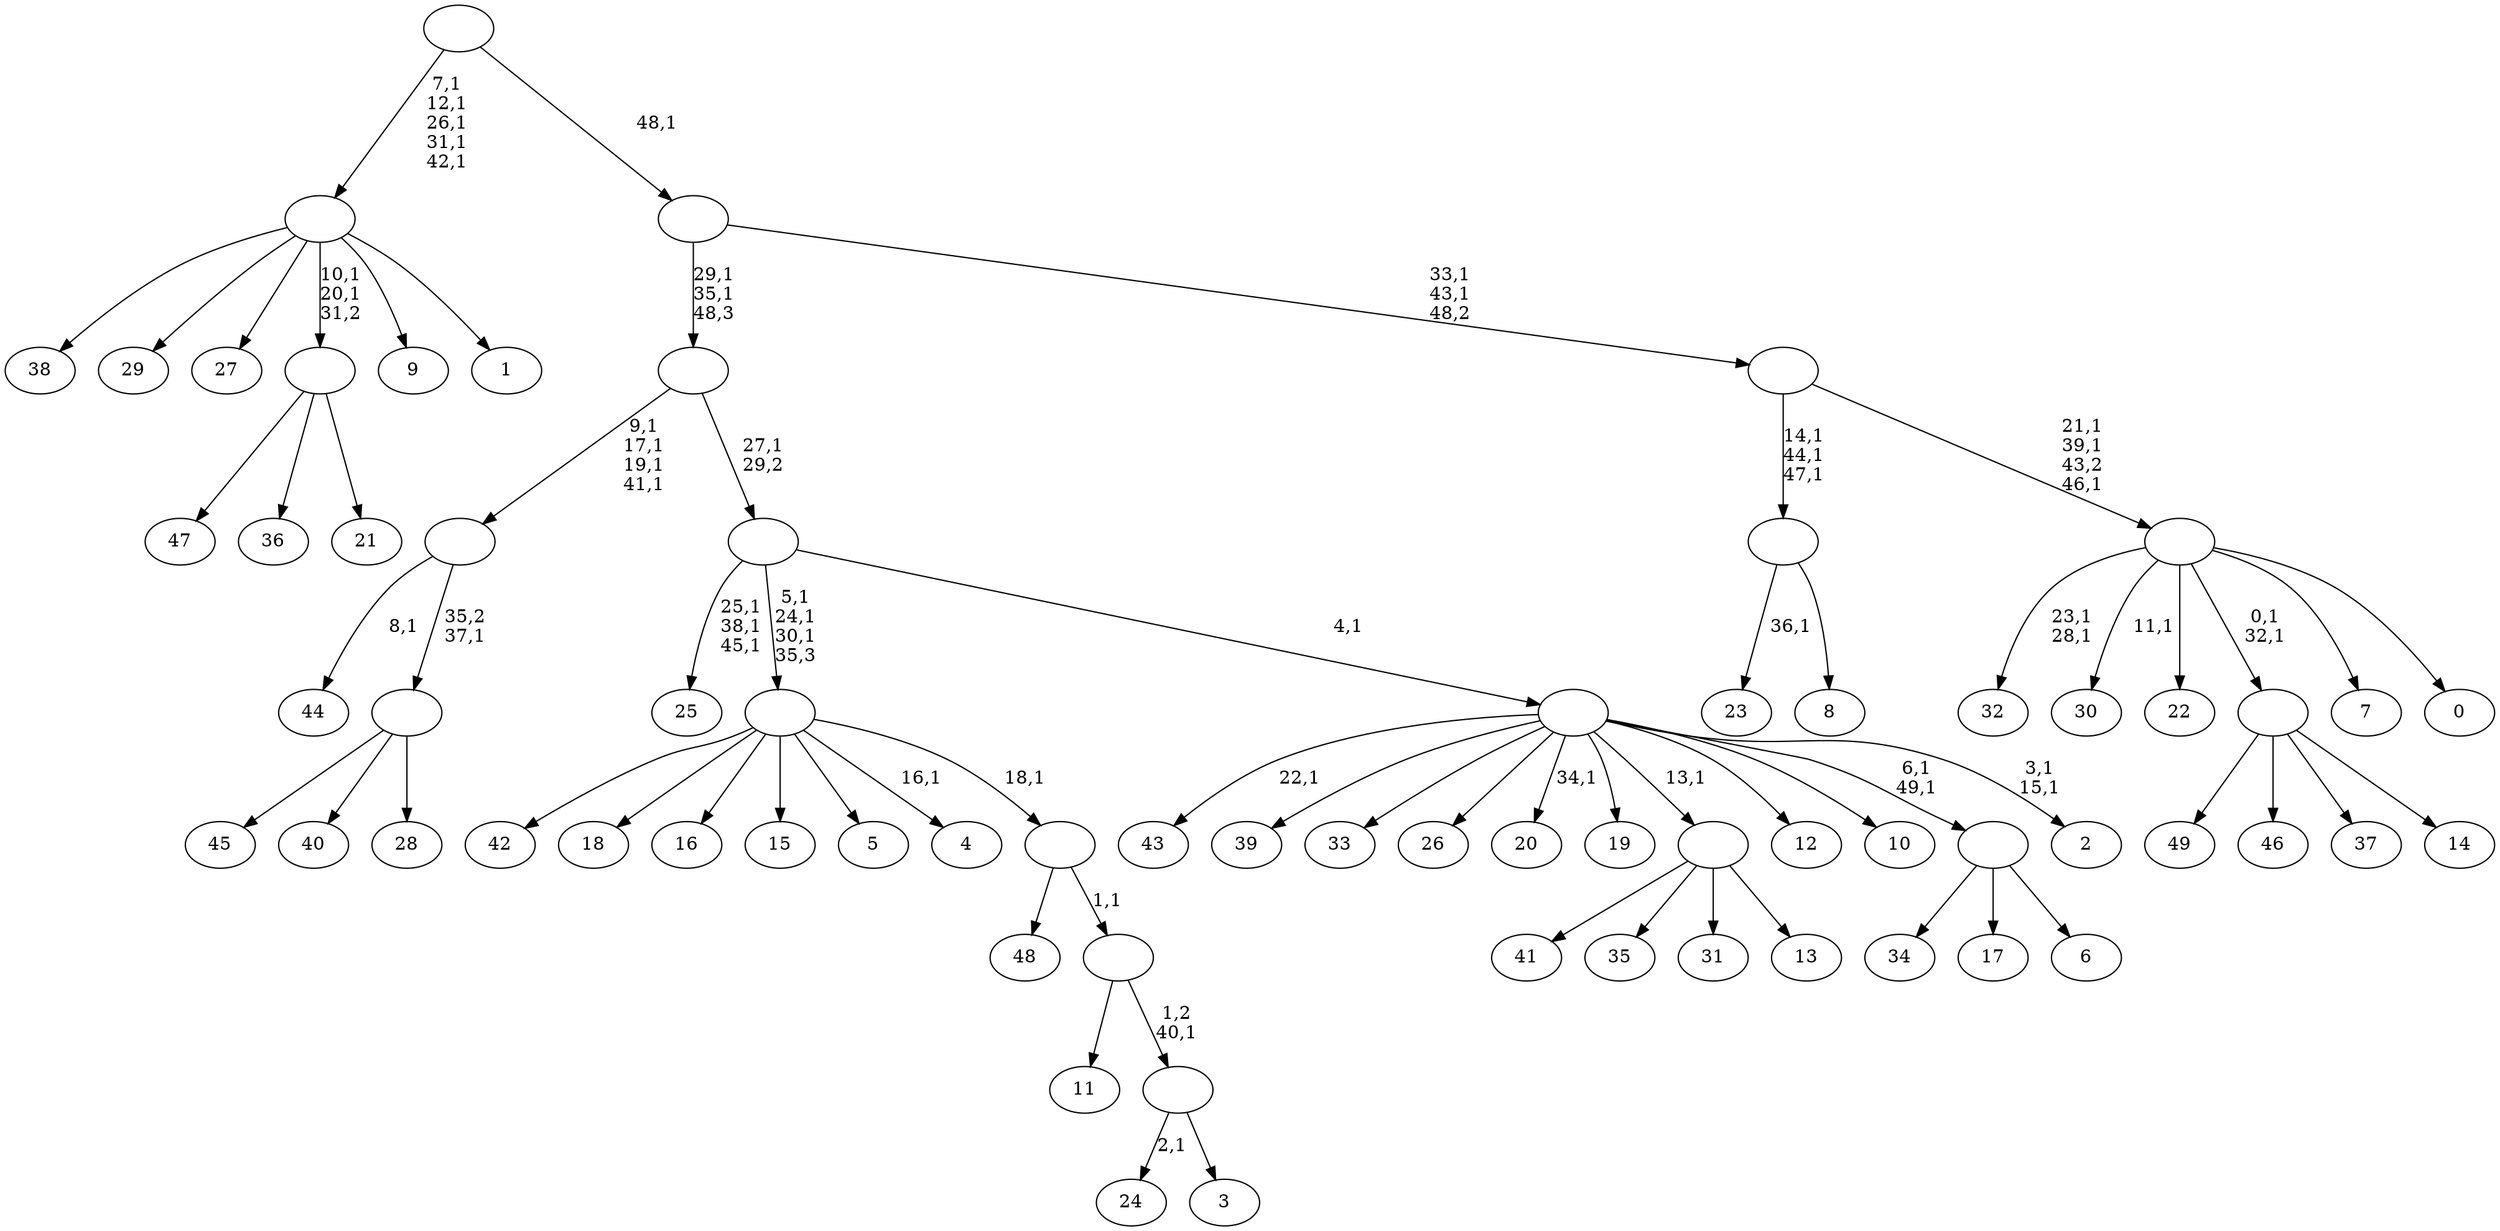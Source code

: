 digraph T {
	100 [label="49"]
	99 [label="48"]
	98 [label="47"]
	97 [label="46"]
	96 [label="45"]
	95 [label="44"]
	93 [label="43"]
	91 [label="42"]
	90 [label="41"]
	89 [label="40"]
	88 [label="39"]
	87 [label="38"]
	86 [label="37"]
	85 [label="36"]
	84 [label="35"]
	83 [label="34"]
	82 [label="33"]
	81 [label="32"]
	78 [label="31"]
	77 [label="30"]
	75 [label="29"]
	74 [label="28"]
	73 [label=""]
	72 [label=""]
	68 [label="27"]
	67 [label="26"]
	66 [label="25"]
	62 [label="24"]
	60 [label="23"]
	58 [label="22"]
	57 [label="21"]
	56 [label=""]
	54 [label="20"]
	52 [label="19"]
	51 [label="18"]
	50 [label="17"]
	49 [label="16"]
	48 [label="15"]
	47 [label="14"]
	46 [label=""]
	44 [label="13"]
	43 [label=""]
	42 [label="12"]
	41 [label="11"]
	40 [label="10"]
	39 [label="9"]
	38 [label="8"]
	37 [label=""]
	34 [label="7"]
	33 [label="6"]
	32 [label=""]
	30 [label="5"]
	29 [label="4"]
	27 [label="3"]
	26 [label=""]
	25 [label=""]
	24 [label=""]
	23 [label=""]
	20 [label="2"]
	17 [label=""]
	16 [label=""]
	15 [label=""]
	13 [label="1"]
	12 [label=""]
	7 [label="0"]
	6 [label=""]
	3 [label=""]
	1 [label=""]
	0 [label=""]
	73 -> 96 [label=""]
	73 -> 89 [label=""]
	73 -> 74 [label=""]
	72 -> 95 [label="8,1"]
	72 -> 73 [label="35,2\n37,1"]
	56 -> 98 [label=""]
	56 -> 85 [label=""]
	56 -> 57 [label=""]
	46 -> 100 [label=""]
	46 -> 97 [label=""]
	46 -> 86 [label=""]
	46 -> 47 [label=""]
	43 -> 90 [label=""]
	43 -> 84 [label=""]
	43 -> 78 [label=""]
	43 -> 44 [label=""]
	37 -> 60 [label="36,1"]
	37 -> 38 [label=""]
	32 -> 83 [label=""]
	32 -> 50 [label=""]
	32 -> 33 [label=""]
	26 -> 62 [label="2,1"]
	26 -> 27 [label=""]
	25 -> 41 [label=""]
	25 -> 26 [label="1,2\n40,1"]
	24 -> 99 [label=""]
	24 -> 25 [label="1,1"]
	23 -> 29 [label="16,1"]
	23 -> 91 [label=""]
	23 -> 51 [label=""]
	23 -> 49 [label=""]
	23 -> 48 [label=""]
	23 -> 30 [label=""]
	23 -> 24 [label="18,1"]
	17 -> 20 [label="3,1\n15,1"]
	17 -> 32 [label="6,1\n49,1"]
	17 -> 54 [label="34,1"]
	17 -> 93 [label="22,1"]
	17 -> 88 [label=""]
	17 -> 82 [label=""]
	17 -> 67 [label=""]
	17 -> 52 [label=""]
	17 -> 43 [label="13,1"]
	17 -> 42 [label=""]
	17 -> 40 [label=""]
	16 -> 23 [label="5,1\n24,1\n30,1\n35,3"]
	16 -> 66 [label="25,1\n38,1\n45,1"]
	16 -> 17 [label="4,1"]
	15 -> 72 [label="9,1\n17,1\n19,1\n41,1"]
	15 -> 16 [label="27,1\n29,2"]
	12 -> 56 [label="10,1\n20,1\n31,2"]
	12 -> 87 [label=""]
	12 -> 75 [label=""]
	12 -> 68 [label=""]
	12 -> 39 [label=""]
	12 -> 13 [label=""]
	6 -> 46 [label="0,1\n32,1"]
	6 -> 77 [label="11,1"]
	6 -> 81 [label="23,1\n28,1"]
	6 -> 58 [label=""]
	6 -> 34 [label=""]
	6 -> 7 [label=""]
	3 -> 6 [label="21,1\n39,1\n43,2\n46,1"]
	3 -> 37 [label="14,1\n44,1\n47,1"]
	1 -> 3 [label="33,1\n43,1\n48,2"]
	1 -> 15 [label="29,1\n35,1\n48,3"]
	0 -> 12 [label="7,1\n12,1\n26,1\n31,1\n42,1"]
	0 -> 1 [label="48,1"]
}
